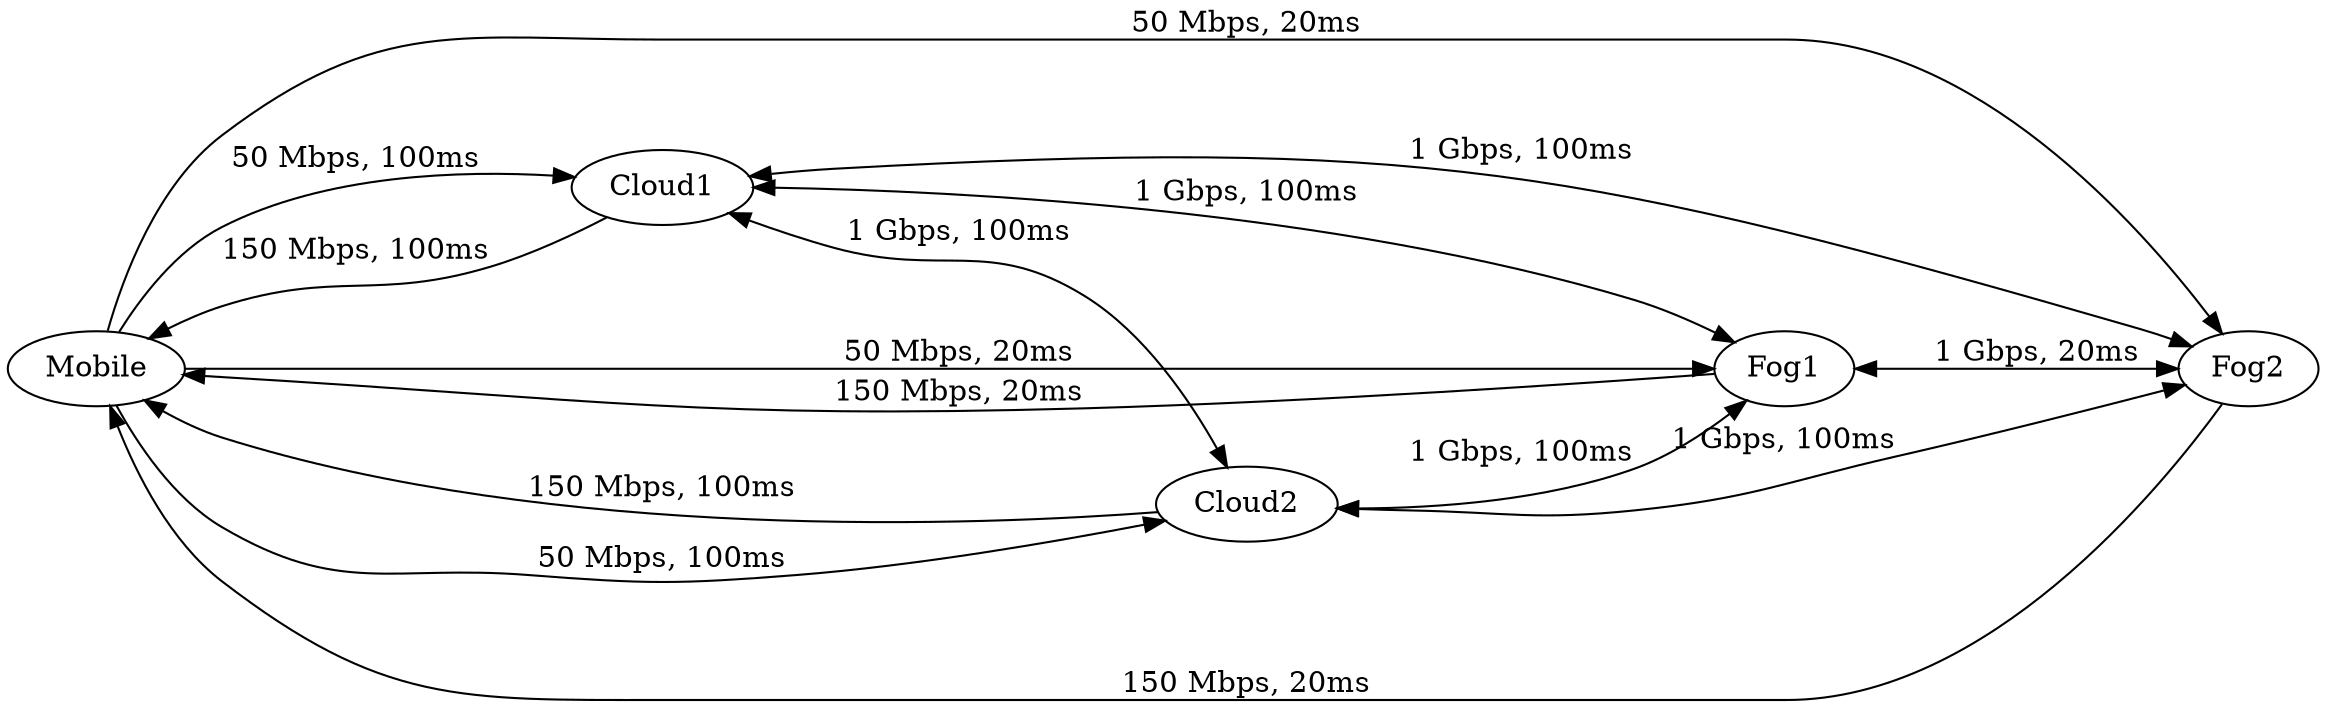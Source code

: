 digraph{
rankdir="LR"
R0 [label=Mobile]
R1 [label=Cloud1]
R2 [label=Cloud2]
R3 [label=Fog1]
R4 [label=Fog2]
R0 -> R1 [label="50 Mbps, 100ms"]
R0 -> R2 [label="50 Mbps, 100ms"]
R0 -> R3 [label="50 Mbps, 20ms"]
R0 -> R4 [label="50 Mbps, 20ms"]
R1 -> R0 [label="150 Mbps, 100ms"]
R1 -> R2 [dir=both, label="1 Gbps, 100ms"]
R1 -> R3 [dir=both, label="1 Gbps, 100ms"]
R1 -> R4 [dir=both, label="1 Gbps, 100ms"]
R2 -> R0 [label="150 Mbps, 100ms"]
R2 -> R3 [dir=both, label="1 Gbps, 100ms"]
R2 -> R4 [dir=both, label="1 Gbps, 100ms"]
R3 -> R0 [label="150 Mbps, 20ms"]
R3 -> R4 [dir=both, label="1 Gbps, 20ms"]
R4 -> R0 [label="150 Mbps, 20ms"]
}
